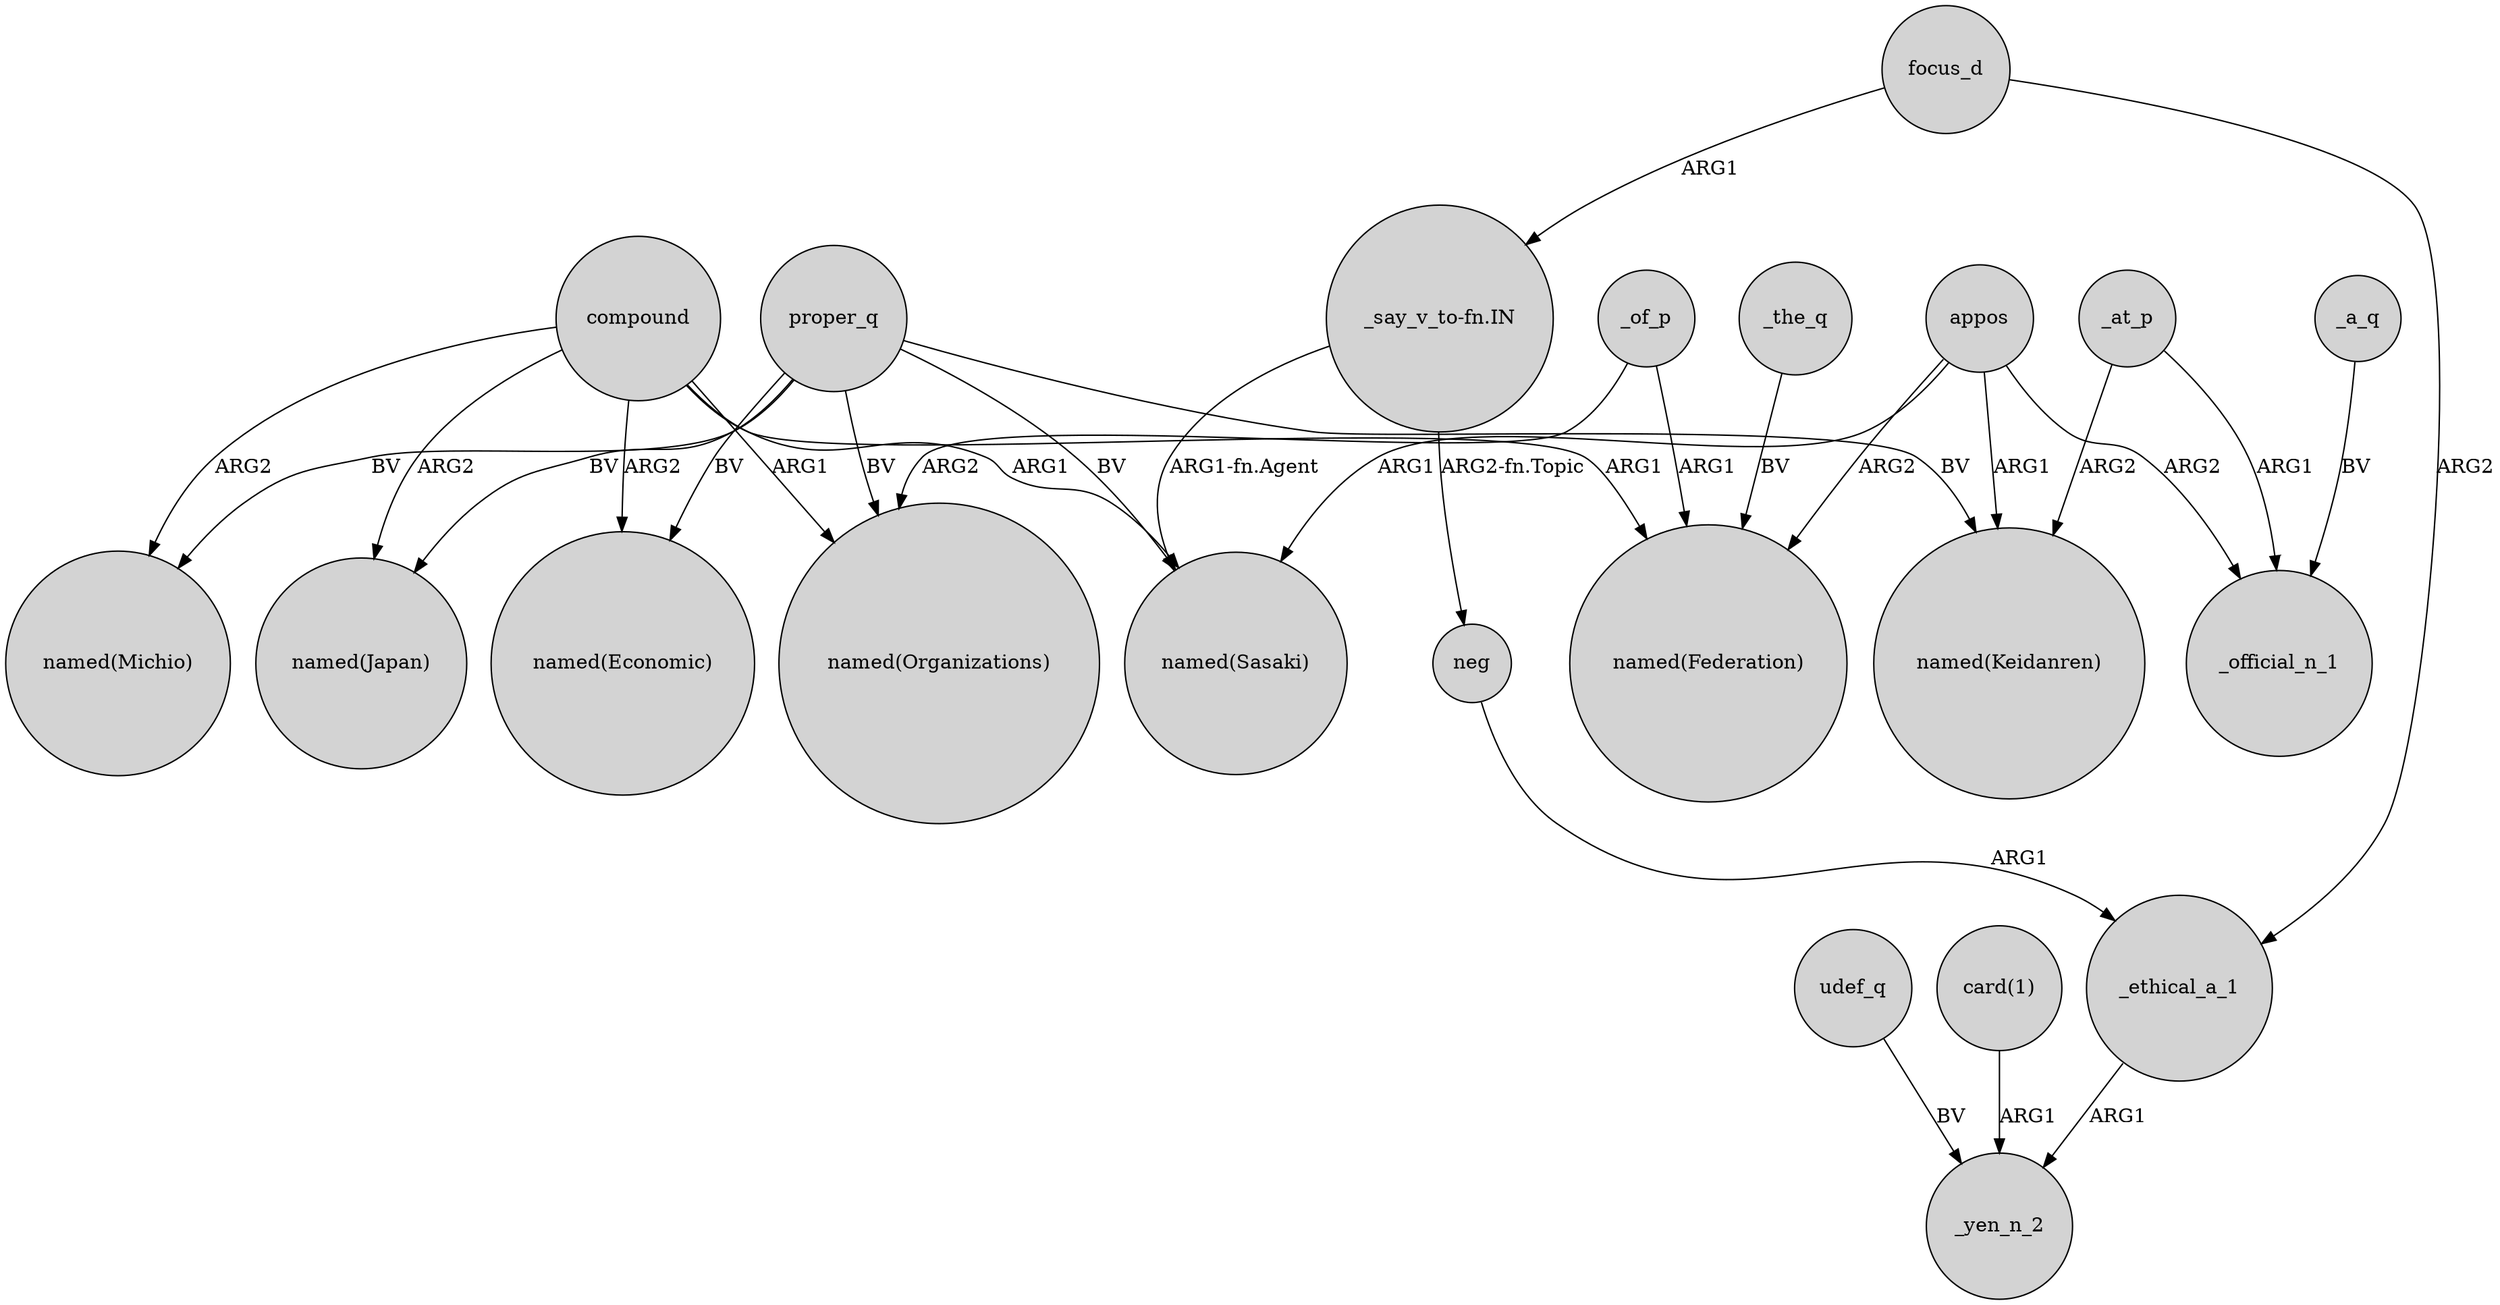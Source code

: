 digraph {
	node [shape=circle style=filled]
	_ethical_a_1 -> _yen_n_2 [label=ARG1]
	proper_q -> "named(Organizations)" [label=BV]
	udef_q -> _yen_n_2 [label=BV]
	_of_p -> "named(Organizations)" [label=ARG2]
	appos -> _official_n_1 [label=ARG2]
	proper_q -> "named(Economic)" [label=BV]
	_the_q -> "named(Federation)" [label=BV]
	proper_q -> "named(Keidanren)" [label=BV]
	"_say_v_to-fn.IN" -> "named(Sasaki)" [label="ARG1-fn.Agent"]
	proper_q -> "named(Michio)" [label=BV]
	compound -> "named(Japan)" [label=ARG2]
	proper_q -> "named(Japan)" [label=BV]
	_of_p -> "named(Federation)" [label=ARG1]
	appos -> "named(Keidanren)" [label=ARG1]
	compound -> "named(Organizations)" [label=ARG1]
	_a_q -> _official_n_1 [label=BV]
	_at_p -> "named(Keidanren)" [label=ARG2]
	"card(1)" -> _yen_n_2 [label=ARG1]
	"_say_v_to-fn.IN" -> neg [label="ARG2-fn.Topic"]
	proper_q -> "named(Sasaki)" [label=BV]
	_at_p -> _official_n_1 [label=ARG1]
	compound -> "named(Economic)" [label=ARG2]
	compound -> "named(Federation)" [label=ARG1]
	focus_d -> _ethical_a_1 [label=ARG2]
	compound -> "named(Sasaki)" [label=ARG1]
	appos -> "named(Federation)" [label=ARG2]
	appos -> "named(Sasaki)" [label=ARG1]
	neg -> _ethical_a_1 [label=ARG1]
	compound -> "named(Michio)" [label=ARG2]
	focus_d -> "_say_v_to-fn.IN" [label=ARG1]
}
